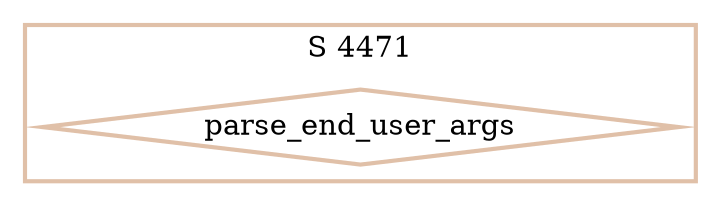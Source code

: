 digraph G {
  ratio=0.500000;
  "UV parse_end_user_args (4471)" [shape=diamond,
                                   label="parse_end_user_args",
                                   color="#E0C0A8", style=bold];
  
  subgraph cluster_4471 { label="S 4471";
    color="#E0C0A8";
    style=bold;
    "UV parse_end_user_args (4471)"; };
  
  
  }